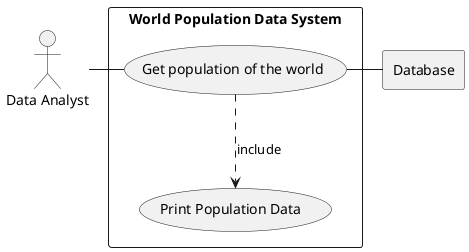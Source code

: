 @startuml

actor DA as "Data Analyst"

rectangle Database

rectangle "World Population Data System" {
    usecase UC1 as "Get population of the world
"

    usecase UCa as "Print Population Data "

    DA - UC1
    UC1 ..> UCa : include
    UC1 - Database
}
@enduml